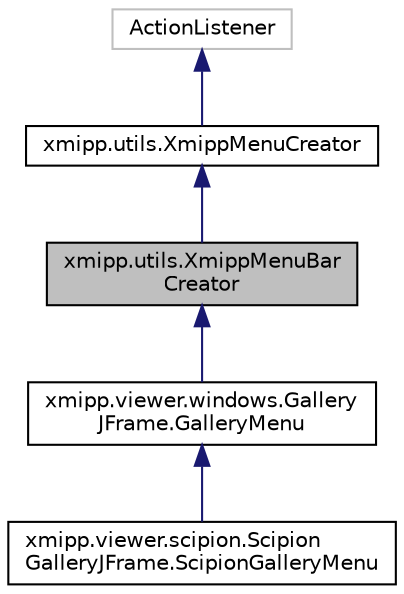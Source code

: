 digraph "xmipp.utils.XmippMenuBarCreator"
{
  edge [fontname="Helvetica",fontsize="10",labelfontname="Helvetica",labelfontsize="10"];
  node [fontname="Helvetica",fontsize="10",shape=record];
  Node0 [label="xmipp.utils.XmippMenuBar\lCreator",height=0.2,width=0.4,color="black", fillcolor="grey75", style="filled", fontcolor="black"];
  Node1 -> Node0 [dir="back",color="midnightblue",fontsize="10",style="solid",fontname="Helvetica"];
  Node1 [label="xmipp.utils.XmippMenuCreator",height=0.2,width=0.4,color="black", fillcolor="white", style="filled",URL="$classxmipp_1_1utils_1_1XmippMenuCreator.html"];
  Node2 -> Node1 [dir="back",color="midnightblue",fontsize="10",style="solid",fontname="Helvetica"];
  Node2 [label="ActionListener",height=0.2,width=0.4,color="grey75", fillcolor="white", style="filled"];
  Node0 -> Node3 [dir="back",color="midnightblue",fontsize="10",style="solid",fontname="Helvetica"];
  Node3 [label="xmipp.viewer.windows.Gallery\lJFrame.GalleryMenu",height=0.2,width=0.4,color="black", fillcolor="white", style="filled",URL="$classxmipp_1_1viewer_1_1windows_1_1GalleryJFrame_1_1GalleryMenu.html"];
  Node3 -> Node4 [dir="back",color="midnightblue",fontsize="10",style="solid",fontname="Helvetica"];
  Node4 [label="xmipp.viewer.scipion.Scipion\lGalleryJFrame.ScipionGalleryMenu",height=0.2,width=0.4,color="black", fillcolor="white", style="filled",URL="$classxmipp_1_1viewer_1_1scipion_1_1ScipionGalleryJFrame_1_1ScipionGalleryMenu.html"];
}
